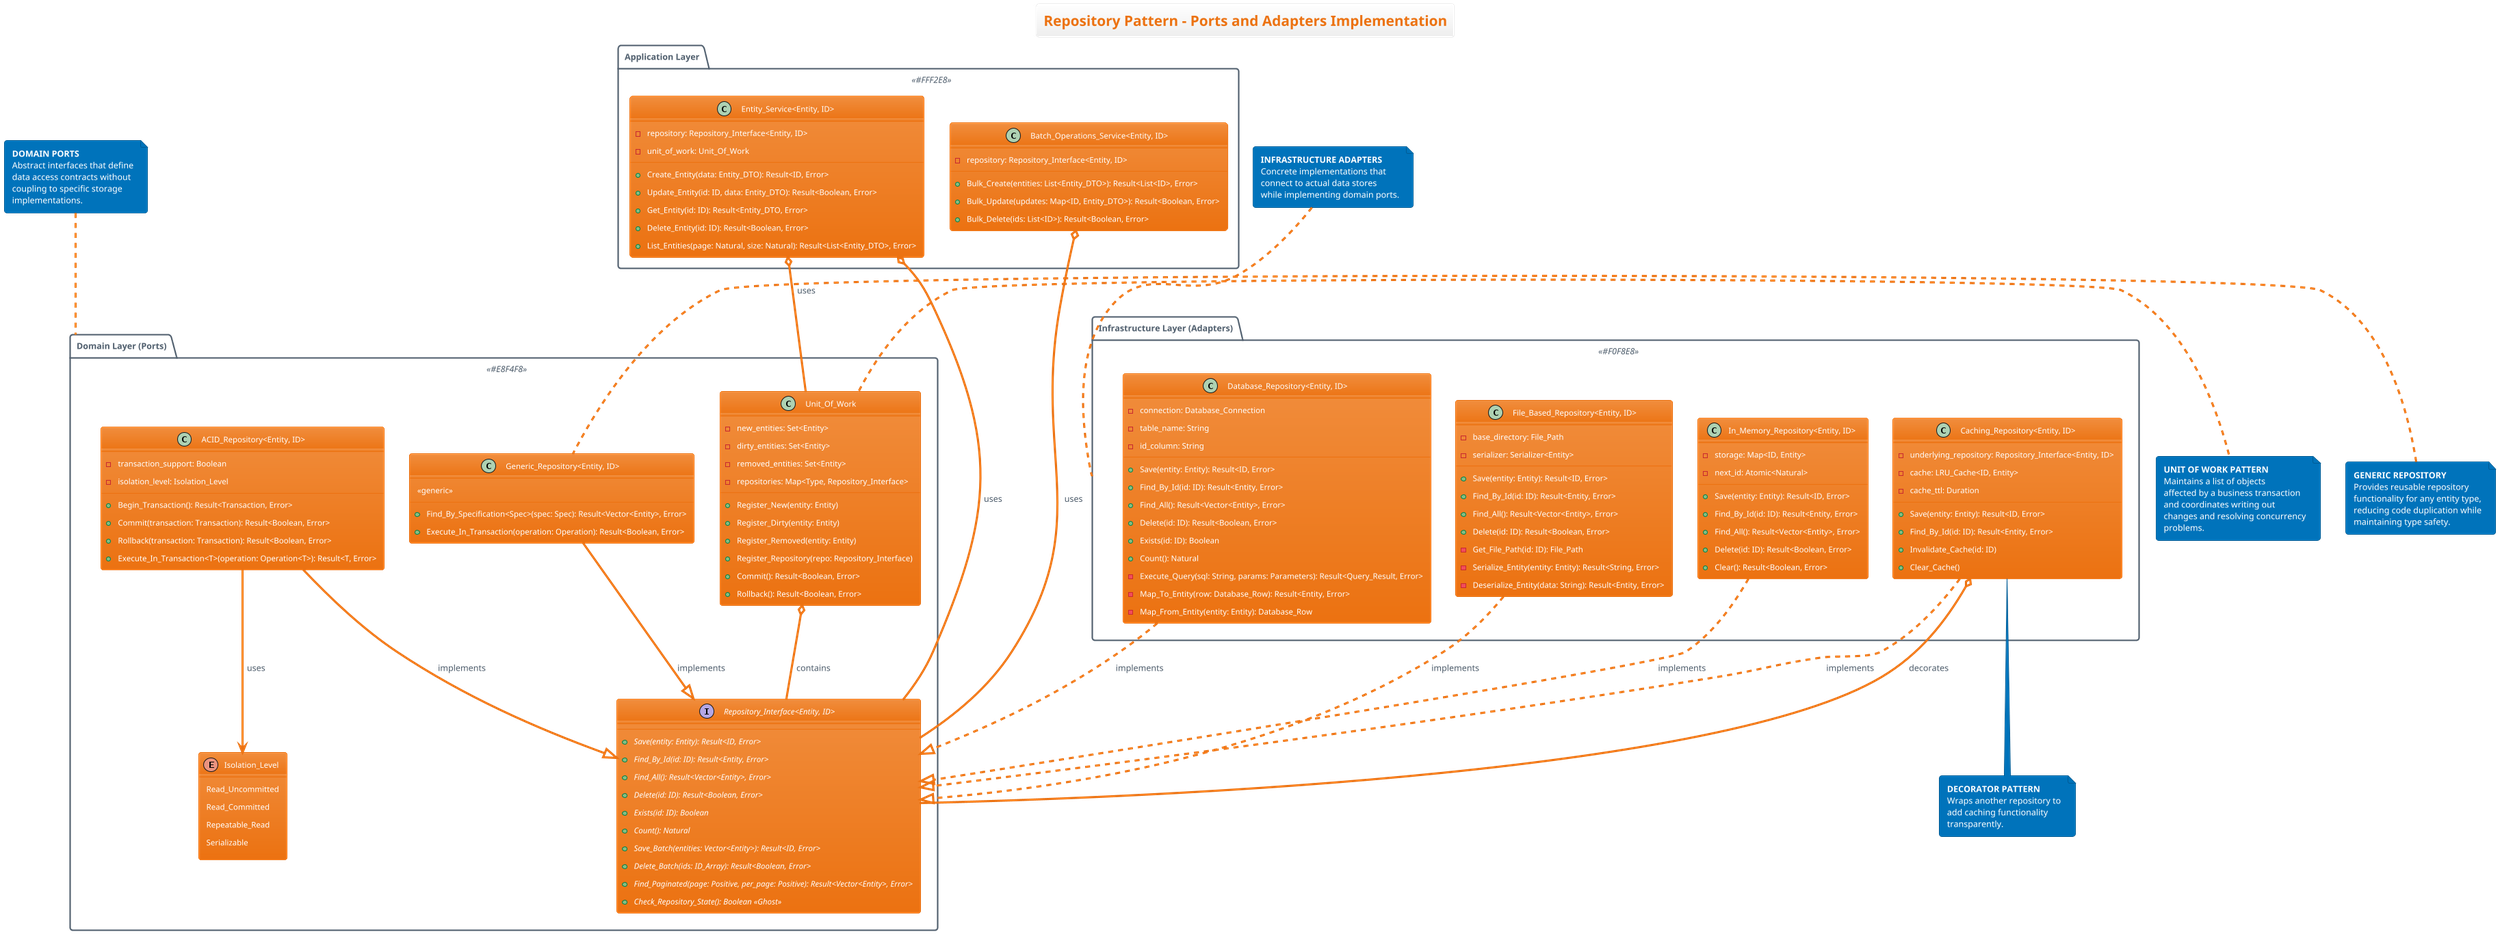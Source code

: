 @startuml Repository_Pattern_Class
!theme aws-orange
title Repository Pattern - Ports and Adapters Implementation

!define DOMAIN_COLOR #E8F4F8
!define INFRA_COLOR #F0F8E8
!define APP_COLOR #FFF2E8

package "Domain Layer (Ports)" as domain <<DOMAIN_COLOR>> {

  interface "Repository_Interface<Entity, ID>" {
    + {abstract} Save(entity: Entity): Result<ID, Error>
    + {abstract} Find_By_Id(id: ID): Result<Entity, Error>
    + {abstract} Find_All(): Result<Vector<Entity>, Error>
    + {abstract} Delete(id: ID): Result<Boolean, Error>
    + {abstract} Exists(id: ID): Boolean
    + {abstract} Count(): Natural
    + {abstract} Save_Batch(entities: Vector<Entity>): Result<ID, Error>
    + {abstract} Delete_Batch(ids: ID_Array): Result<Boolean, Error>
    + {abstract} Find_Paginated(page: Positive, per_page: Positive): Result<Vector<Entity>, Error>
    + {abstract} Check_Repository_State(): Boolean <<Ghost>>
  }

  class "ACID_Repository<Entity, ID>" {
    - transaction_support: Boolean
    - isolation_level: Isolation_Level
    --
    + Begin_Transaction(): Result<Transaction, Error>
    + Commit(transaction: Transaction): Result<Boolean, Error>
    + Rollback(transaction: Transaction): Result<Boolean, Error>
    + Execute_In_Transaction<T>(operation: Operation<T>): Result<T, Error>
  }

  class "Unit_Of_Work" {
    - new_entities: Set<Entity>
    - dirty_entities: Set<Entity>
    - removed_entities: Set<Entity>
    - repositories: Map<Type, Repository_Interface>
    --
    + Register_New(entity: Entity)
    + Register_Dirty(entity: Entity)
    + Register_Removed(entity: Entity)
    + Register_Repository(repo: Repository_Interface)
    + Commit(): Result<Boolean, Error>
    + Rollback(): Result<Boolean, Error>
  }

  class "Generic_Repository<Entity, ID>" {
    <<generic>>
    --
    + Find_By_Specification<Spec>(spec: Spec): Result<Vector<Entity>, Error>
    + Execute_In_Transaction(operation: Operation): Result<Boolean, Error>
  }

  enum Isolation_Level {
    Read_Uncommitted
    Read_Committed
    Repeatable_Read
    Serializable
  }
}

package "Application Layer" as application <<APP_COLOR>> {

  class "Entity_Service<Entity, ID>" {
    - repository: Repository_Interface<Entity, ID>
    - unit_of_work: Unit_Of_Work
    --
    + Create_Entity(data: Entity_DTO): Result<ID, Error>
    + Update_Entity(id: ID, data: Entity_DTO): Result<Boolean, Error>
    + Get_Entity(id: ID): Result<Entity_DTO, Error>
    + Delete_Entity(id: ID): Result<Boolean, Error>
    + List_Entities(page: Natural, size: Natural): Result<List<Entity_DTO>, Error>
  }

  class "Batch_Operations_Service<Entity, ID>" {
    - repository: Repository_Interface<Entity, ID>
    --
    + Bulk_Create(entities: List<Entity_DTO>): Result<List<ID>, Error>
    + Bulk_Update(updates: Map<ID, Entity_DTO>): Result<Boolean, Error>
    + Bulk_Delete(ids: List<ID>): Result<Boolean, Error>
  }
}

package "Infrastructure Layer (Adapters)" as infrastructure <<INFRA_COLOR>> {

  class "Database_Repository<Entity, ID>" {
    - connection: Database_Connection
    - table_name: String
    - id_column: String
    --
    + Save(entity: Entity): Result<ID, Error>
    + Find_By_Id(id: ID): Result<Entity, Error>
    + Find_All(): Result<Vector<Entity>, Error>
    + Delete(id: ID): Result<Boolean, Error>
    + Exists(id: ID): Boolean
    + Count(): Natural
    - Execute_Query(sql: String, params: Parameters): Result<Query_Result, Error>
    - Map_To_Entity(row: Database_Row): Result<Entity, Error>
    - Map_From_Entity(entity: Entity): Database_Row
  }

  class "File_Based_Repository<Entity, ID>" {
    - base_directory: File_Path
    - serializer: Serializer<Entity>
    --
    + Save(entity: Entity): Result<ID, Error>
    + Find_By_Id(id: ID): Result<Entity, Error>
    + Find_All(): Result<Vector<Entity>, Error>
    + Delete(id: ID): Result<Boolean, Error>
    - Get_File_Path(id: ID): File_Path
    - Serialize_Entity(entity: Entity): Result<String, Error>
    - Deserialize_Entity(data: String): Result<Entity, Error>
  }

  class "In_Memory_Repository<Entity, ID>" {
    - storage: Map<ID, Entity>
    - next_id: Atomic<Natural>
    --
    + Save(entity: Entity): Result<ID, Error>
    + Find_By_Id(id: ID): Result<Entity, Error>
    + Find_All(): Result<Vector<Entity>, Error>
    + Delete(id: ID): Result<Boolean, Error>
    + Clear(): Result<Boolean, Error>
  }

  class "Caching_Repository<Entity, ID>" {
    - underlying_repository: Repository_Interface<Entity, ID>
    - cache: LRU_Cache<ID, Entity>
    - cache_ttl: Duration
    --
    + Save(entity: Entity): Result<ID, Error>
    + Find_By_Id(id: ID): Result<Entity, Error>
    + Invalidate_Cache(id: ID)
    + Clear_Cache()
  }
}

' Inheritance relationships
"ACID_Repository<Entity, ID>" --|> "Repository_Interface<Entity, ID>" : implements
"Generic_Repository<Entity, ID>" --|> "Repository_Interface<Entity, ID>" : implements

' Infrastructure implementations
"Database_Repository<Entity, ID>" ..|> "Repository_Interface<Entity, ID>" : implements
"File_Based_Repository<Entity, ID>" ..|> "Repository_Interface<Entity, ID>" : implements
"In_Memory_Repository<Entity, ID>" ..|> "Repository_Interface<Entity, ID>" : implements
"Caching_Repository<Entity, ID>" ..|> "Repository_Interface<Entity, ID>" : implements

' Composition relationships
"Unit_Of_Work" o-- "Repository_Interface<Entity, ID>" : contains
"Entity_Service<Entity, ID>" o-- "Repository_Interface<Entity, ID>" : uses
"Entity_Service<Entity, ID>" o-- "Unit_Of_Work" : uses
"Batch_Operations_Service<Entity, ID>" o-- "Repository_Interface<Entity, ID>" : uses
"Caching_Repository<Entity, ID>" o-- "Repository_Interface<Entity, ID>" : decorates

' Enums
"ACID_Repository<Entity, ID>" --> "Isolation_Level" : uses

note top of domain
**DOMAIN PORTS**
Abstract interfaces that define
data access contracts without
coupling to specific storage
implementations.
end note

note top of infrastructure
**INFRASTRUCTURE ADAPTERS**
Concrete implementations that
connect to actual data stores
while implementing domain ports.
end note

note right of "Unit_Of_Work"
**UNIT OF WORK PATTERN**
Maintains a list of objects
affected by a business transaction
and coordinates writing out
changes and resolving concurrency
problems.
end note

note left of "Generic_Repository<Entity, ID>"
**GENERIC REPOSITORY**
Provides reusable repository
functionality for any entity type,
reducing code duplication while
maintaining type safety.
end note

note bottom of "Caching_Repository<Entity, ID>"
**DECORATOR PATTERN**
Wraps another repository to
add caching functionality
transparently.
end note

@enduml

